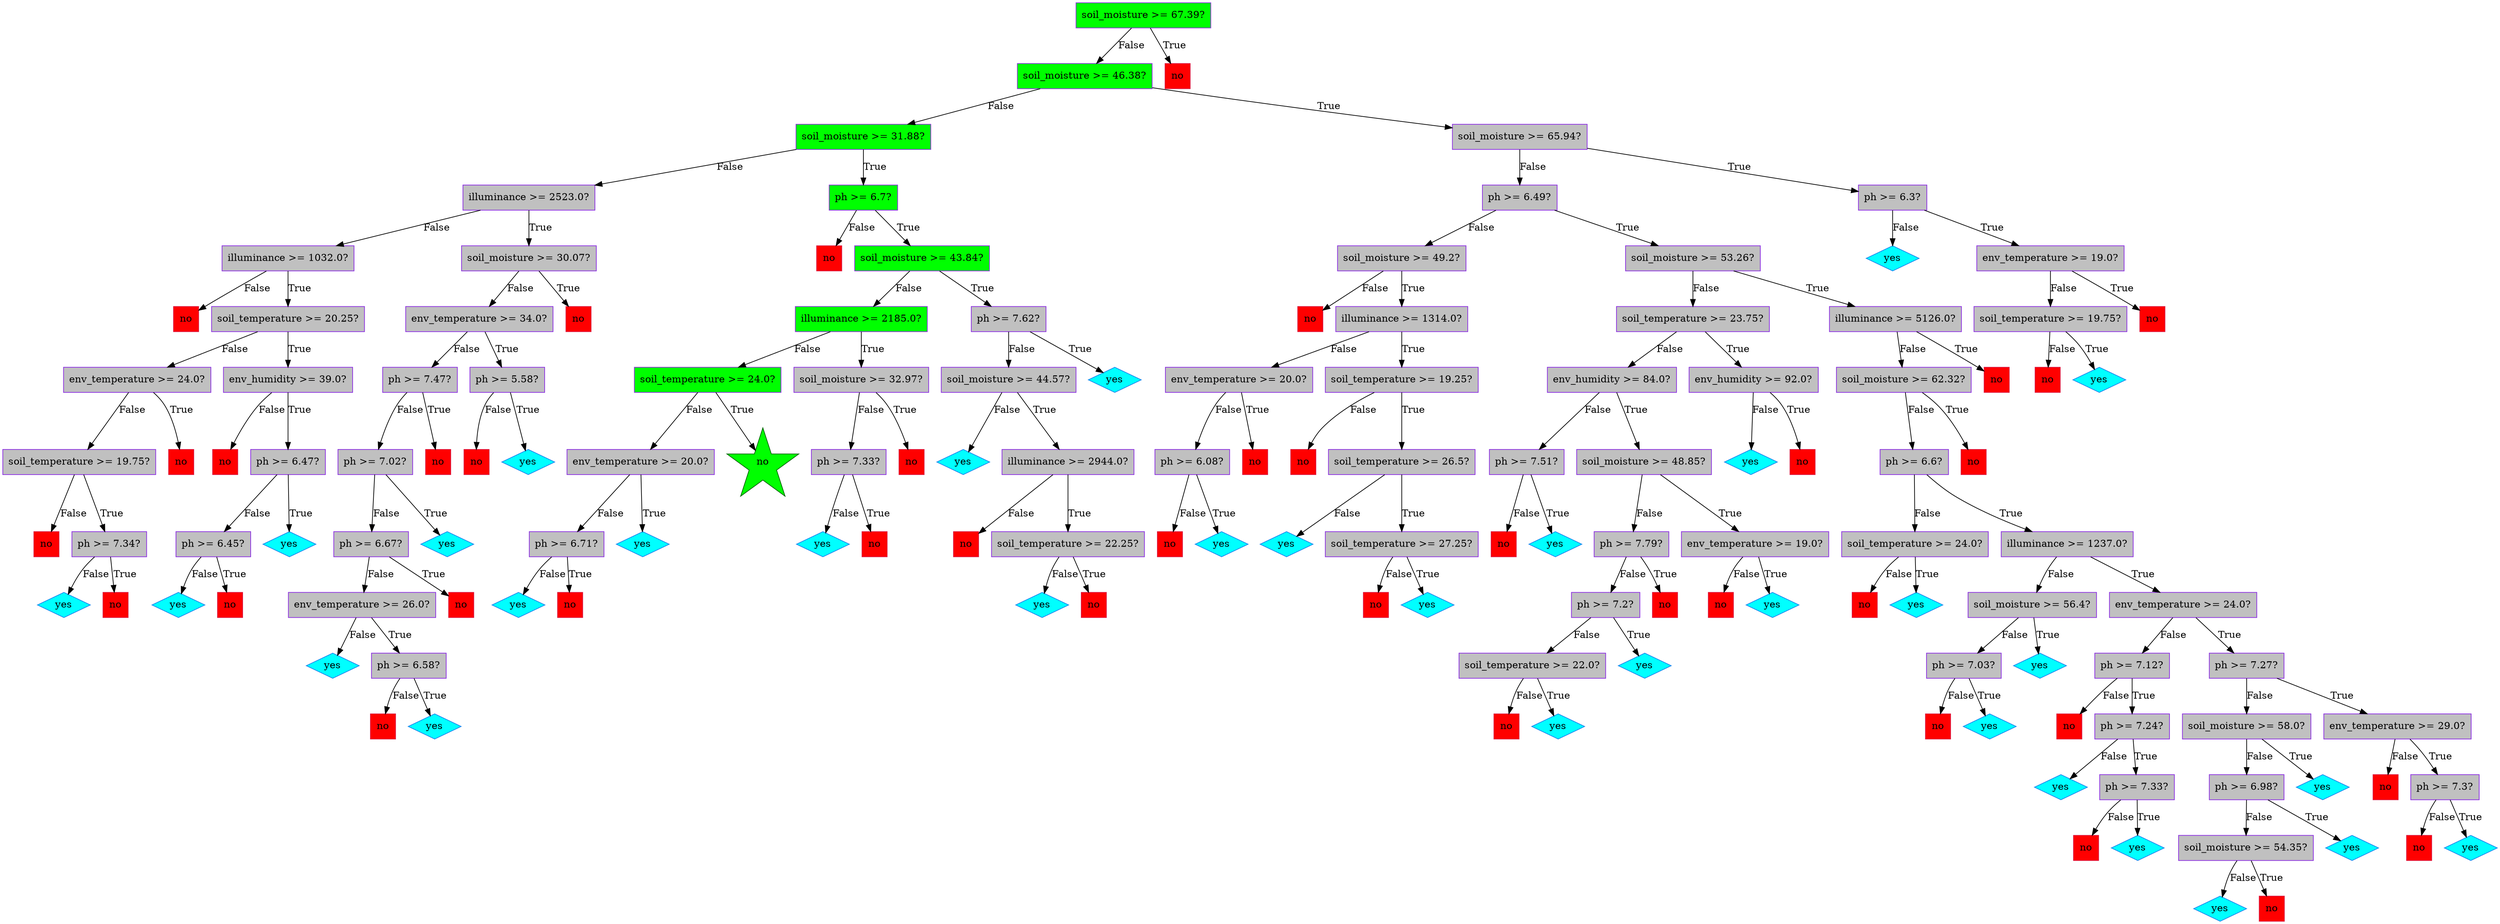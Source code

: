 // Decision Tree Model
digraph {
	a [label="soil_moisture >= 67.39?" color=blueviolet fillcolor=green shape=box style=filled]
	al [label="soil_moisture >= 46.38?" color=blueviolet fillcolor=green shape=box style=filled]
	all [label="soil_moisture >= 31.88?" color=blueviolet fillcolor=green shape=box style=filled]
	alll [label="illuminance >= 2523.0?" color=blueviolet fillcolor=gray shape=box style=filled]
	allll [label="illuminance >= 1032.0?" color=blueviolet fillcolor=gray shape=box style=filled]
	alllll [label=no color=crimson fillcolor=red shape=square style=filled]
	allll -> alllll [label=False]
	allllr [label="soil_temperature >= 20.25?" color=blueviolet fillcolor=gray shape=box style=filled]
	allllrl [label="env_temperature >= 24.0?" color=blueviolet fillcolor=gray shape=box style=filled]
	allllrll [label="soil_temperature >= 19.75?" color=blueviolet fillcolor=gray shape=box style=filled]
	allllrlll [label=no color=crimson fillcolor=red shape=square style=filled]
	allllrll -> allllrlll [label=False]
	allllrllr [label="ph >= 7.34?" color=blueviolet fillcolor=gray shape=box style=filled]
	allllrllrl [label=yes color=dodgerblue2 fillcolor=cyan shape=diamond style=filled]
	allllrllr -> allllrllrl [label=False]
	allllrllrr [label=no color=crimson fillcolor=red shape=square style=filled]
	allllrllr -> allllrllrr [label=True]
	allllrll -> allllrllr [label=True]
	allllrl -> allllrll [label=False]
	allllrlr [label=no color=crimson fillcolor=red shape=square style=filled]
	allllrl -> allllrlr [label=True]
	allllr -> allllrl [label=False]
	allllrr [label="env_humidity >= 39.0?" color=blueviolet fillcolor=gray shape=box style=filled]
	allllrrl [label=no color=crimson fillcolor=red shape=square style=filled]
	allllrr -> allllrrl [label=False]
	allllrrr [label="ph >= 6.47?" color=blueviolet fillcolor=gray shape=box style=filled]
	allllrrrl [label="ph >= 6.45?" color=blueviolet fillcolor=gray shape=box style=filled]
	allllrrrll [label=yes color=dodgerblue2 fillcolor=cyan shape=diamond style=filled]
	allllrrrl -> allllrrrll [label=False]
	allllrrrlr [label=no color=crimson fillcolor=red shape=square style=filled]
	allllrrrl -> allllrrrlr [label=True]
	allllrrr -> allllrrrl [label=False]
	allllrrrr [label=yes color=dodgerblue2 fillcolor=cyan shape=diamond style=filled]
	allllrrr -> allllrrrr [label=True]
	allllrr -> allllrrr [label=True]
	allllr -> allllrr [label=True]
	allll -> allllr [label=True]
	alll -> allll [label=False]
	alllr [label="soil_moisture >= 30.07?" color=blueviolet fillcolor=gray shape=box style=filled]
	alllrl [label="env_temperature >= 34.0?" color=blueviolet fillcolor=gray shape=box style=filled]
	alllrll [label="ph >= 7.47?" color=blueviolet fillcolor=gray shape=box style=filled]
	alllrlll [label="ph >= 7.02?" color=blueviolet fillcolor=gray shape=box style=filled]
	alllrllll [label="ph >= 6.67?" color=blueviolet fillcolor=gray shape=box style=filled]
	alllrlllll [label="env_temperature >= 26.0?" color=blueviolet fillcolor=gray shape=box style=filled]
	alllrllllll [label=yes color=dodgerblue2 fillcolor=cyan shape=diamond style=filled]
	alllrlllll -> alllrllllll [label=False]
	alllrlllllr [label="ph >= 6.58?" color=blueviolet fillcolor=gray shape=box style=filled]
	alllrlllllrl [label=no color=crimson fillcolor=red shape=square style=filled]
	alllrlllllr -> alllrlllllrl [label=False]
	alllrlllllrr [label=yes color=dodgerblue2 fillcolor=cyan shape=diamond style=filled]
	alllrlllllr -> alllrlllllrr [label=True]
	alllrlllll -> alllrlllllr [label=True]
	alllrllll -> alllrlllll [label=False]
	alllrllllr [label=no color=crimson fillcolor=red shape=square style=filled]
	alllrllll -> alllrllllr [label=True]
	alllrlll -> alllrllll [label=False]
	alllrlllr [label=yes color=dodgerblue2 fillcolor=cyan shape=diamond style=filled]
	alllrlll -> alllrlllr [label=True]
	alllrll -> alllrlll [label=False]
	alllrllr [label=no color=crimson fillcolor=red shape=square style=filled]
	alllrll -> alllrllr [label=True]
	alllrl -> alllrll [label=False]
	alllrlr [label="ph >= 5.58?" color=blueviolet fillcolor=gray shape=box style=filled]
	alllrlrl [label=no color=crimson fillcolor=red shape=square style=filled]
	alllrlr -> alllrlrl [label=False]
	alllrlrr [label=yes color=dodgerblue2 fillcolor=cyan shape=diamond style=filled]
	alllrlr -> alllrlrr [label=True]
	alllrl -> alllrlr [label=True]
	alllr -> alllrl [label=False]
	alllrr [label=no color=crimson fillcolor=red shape=square style=filled]
	alllr -> alllrr [label=True]
	alll -> alllr [label=True]
	all -> alll [label=False]
	allr [label="ph >= 6.7?" color=blueviolet fillcolor=green shape=box style=filled]
	allrl [label=no color=crimson fillcolor=red shape=square style=filled]
	allr -> allrl [label=False]
	allrr [label="soil_moisture >= 43.84?" color=blueviolet fillcolor=green shape=box style=filled]
	allrrl [label="illuminance >= 2185.0?" color=blueviolet fillcolor=green shape=box style=filled]
	allrrll [label="soil_temperature >= 24.0?" color=blueviolet fillcolor=green shape=box style=filled]
	allrrlll [label="env_temperature >= 20.0?" color=blueviolet fillcolor=gray shape=box style=filled]
	allrrllll [label="ph >= 6.71?" color=blueviolet fillcolor=gray shape=box style=filled]
	allrrlllll [label=yes color=dodgerblue2 fillcolor=cyan shape=diamond style=filled]
	allrrllll -> allrrlllll [label=False]
	allrrllllr [label=no color=crimson fillcolor=red shape=square style=filled]
	allrrllll -> allrrllllr [label=True]
	allrrlll -> allrrllll [label=False]
	allrrlllr [label=yes color=dodgerblue2 fillcolor=cyan shape=diamond style=filled]
	allrrlll -> allrrlllr [label=True]
	allrrll -> allrrlll [label=False]
	allrrllr [label=no color=darkgreen fillcolor=green shape=star style=filled]
	allrrll -> allrrllr [label=True]
	allrrl -> allrrll [label=False]
	allrrlr [label="soil_moisture >= 32.97?" color=blueviolet fillcolor=gray shape=box style=filled]
	allrrlrl [label="ph >= 7.33?" color=blueviolet fillcolor=gray shape=box style=filled]
	allrrlrll [label=yes color=dodgerblue2 fillcolor=cyan shape=diamond style=filled]
	allrrlrl -> allrrlrll [label=False]
	allrrlrlr [label=no color=crimson fillcolor=red shape=square style=filled]
	allrrlrl -> allrrlrlr [label=True]
	allrrlr -> allrrlrl [label=False]
	allrrlrr [label=no color=crimson fillcolor=red shape=square style=filled]
	allrrlr -> allrrlrr [label=True]
	allrrl -> allrrlr [label=True]
	allrr -> allrrl [label=False]
	allrrr [label="ph >= 7.62?" color=blueviolet fillcolor=gray shape=box style=filled]
	allrrrl [label="soil_moisture >= 44.57?" color=blueviolet fillcolor=gray shape=box style=filled]
	allrrrll [label=yes color=dodgerblue2 fillcolor=cyan shape=diamond style=filled]
	allrrrl -> allrrrll [label=False]
	allrrrlr [label="illuminance >= 2944.0?" color=blueviolet fillcolor=gray shape=box style=filled]
	allrrrlrl [label=no color=crimson fillcolor=red shape=square style=filled]
	allrrrlr -> allrrrlrl [label=False]
	allrrrlrr [label="soil_temperature >= 22.25?" color=blueviolet fillcolor=gray shape=box style=filled]
	allrrrlrrl [label=yes color=dodgerblue2 fillcolor=cyan shape=diamond style=filled]
	allrrrlrr -> allrrrlrrl [label=False]
	allrrrlrrr [label=no color=crimson fillcolor=red shape=square style=filled]
	allrrrlrr -> allrrrlrrr [label=True]
	allrrrlr -> allrrrlrr [label=True]
	allrrrl -> allrrrlr [label=True]
	allrrr -> allrrrl [label=False]
	allrrrr [label=yes color=dodgerblue2 fillcolor=cyan shape=diamond style=filled]
	allrrr -> allrrrr [label=True]
	allrr -> allrrr [label=True]
	allr -> allrr [label=True]
	all -> allr [label=True]
	al -> all [label=False]
	alr [label="soil_moisture >= 65.94?" color=blueviolet fillcolor=gray shape=box style=filled]
	alrl [label="ph >= 6.49?" color=blueviolet fillcolor=gray shape=box style=filled]
	alrll [label="soil_moisture >= 49.2?" color=blueviolet fillcolor=gray shape=box style=filled]
	alrlll [label=no color=crimson fillcolor=red shape=square style=filled]
	alrll -> alrlll [label=False]
	alrllr [label="illuminance >= 1314.0?" color=blueviolet fillcolor=gray shape=box style=filled]
	alrllrl [label="env_temperature >= 20.0?" color=blueviolet fillcolor=gray shape=box style=filled]
	alrllrll [label="ph >= 6.08?" color=blueviolet fillcolor=gray shape=box style=filled]
	alrllrlll [label=no color=crimson fillcolor=red shape=square style=filled]
	alrllrll -> alrllrlll [label=False]
	alrllrllr [label=yes color=dodgerblue2 fillcolor=cyan shape=diamond style=filled]
	alrllrll -> alrllrllr [label=True]
	alrllrl -> alrllrll [label=False]
	alrllrlr [label=no color=crimson fillcolor=red shape=square style=filled]
	alrllrl -> alrllrlr [label=True]
	alrllr -> alrllrl [label=False]
	alrllrr [label="soil_temperature >= 19.25?" color=blueviolet fillcolor=gray shape=box style=filled]
	alrllrrl [label=no color=crimson fillcolor=red shape=square style=filled]
	alrllrr -> alrllrrl [label=False]
	alrllrrr [label="soil_temperature >= 26.5?" color=blueviolet fillcolor=gray shape=box style=filled]
	alrllrrrl [label=yes color=dodgerblue2 fillcolor=cyan shape=diamond style=filled]
	alrllrrr -> alrllrrrl [label=False]
	alrllrrrr [label="soil_temperature >= 27.25?" color=blueviolet fillcolor=gray shape=box style=filled]
	alrllrrrrl [label=no color=crimson fillcolor=red shape=square style=filled]
	alrllrrrr -> alrllrrrrl [label=False]
	alrllrrrrr [label=yes color=dodgerblue2 fillcolor=cyan shape=diamond style=filled]
	alrllrrrr -> alrllrrrrr [label=True]
	alrllrrr -> alrllrrrr [label=True]
	alrllrr -> alrllrrr [label=True]
	alrllr -> alrllrr [label=True]
	alrll -> alrllr [label=True]
	alrl -> alrll [label=False]
	alrlr [label="soil_moisture >= 53.26?" color=blueviolet fillcolor=gray shape=box style=filled]
	alrlrl [label="soil_temperature >= 23.75?" color=blueviolet fillcolor=gray shape=box style=filled]
	alrlrll [label="env_humidity >= 84.0?" color=blueviolet fillcolor=gray shape=box style=filled]
	alrlrlll [label="ph >= 7.51?" color=blueviolet fillcolor=gray shape=box style=filled]
	alrlrllll [label=no color=crimson fillcolor=red shape=square style=filled]
	alrlrlll -> alrlrllll [label=False]
	alrlrlllr [label=yes color=dodgerblue2 fillcolor=cyan shape=diamond style=filled]
	alrlrlll -> alrlrlllr [label=True]
	alrlrll -> alrlrlll [label=False]
	alrlrllr [label="soil_moisture >= 48.85?" color=blueviolet fillcolor=gray shape=box style=filled]
	alrlrllrl [label="ph >= 7.79?" color=blueviolet fillcolor=gray shape=box style=filled]
	alrlrllrll [label="ph >= 7.2?" color=blueviolet fillcolor=gray shape=box style=filled]
	alrlrllrlll [label="soil_temperature >= 22.0?" color=blueviolet fillcolor=gray shape=box style=filled]
	alrlrllrllll [label=no color=crimson fillcolor=red shape=square style=filled]
	alrlrllrlll -> alrlrllrllll [label=False]
	alrlrllrlllr [label=yes color=dodgerblue2 fillcolor=cyan shape=diamond style=filled]
	alrlrllrlll -> alrlrllrlllr [label=True]
	alrlrllrll -> alrlrllrlll [label=False]
	alrlrllrllr [label=yes color=dodgerblue2 fillcolor=cyan shape=diamond style=filled]
	alrlrllrll -> alrlrllrllr [label=True]
	alrlrllrl -> alrlrllrll [label=False]
	alrlrllrlr [label=no color=crimson fillcolor=red shape=square style=filled]
	alrlrllrl -> alrlrllrlr [label=True]
	alrlrllr -> alrlrllrl [label=False]
	alrlrllrr [label="env_temperature >= 19.0?" color=blueviolet fillcolor=gray shape=box style=filled]
	alrlrllrrl [label=no color=crimson fillcolor=red shape=square style=filled]
	alrlrllrr -> alrlrllrrl [label=False]
	alrlrllrrr [label=yes color=dodgerblue2 fillcolor=cyan shape=diamond style=filled]
	alrlrllrr -> alrlrllrrr [label=True]
	alrlrllr -> alrlrllrr [label=True]
	alrlrll -> alrlrllr [label=True]
	alrlrl -> alrlrll [label=False]
	alrlrlr [label="env_humidity >= 92.0?" color=blueviolet fillcolor=gray shape=box style=filled]
	alrlrlrl [label=yes color=dodgerblue2 fillcolor=cyan shape=diamond style=filled]
	alrlrlr -> alrlrlrl [label=False]
	alrlrlrr [label=no color=crimson fillcolor=red shape=square style=filled]
	alrlrlr -> alrlrlrr [label=True]
	alrlrl -> alrlrlr [label=True]
	alrlr -> alrlrl [label=False]
	alrlrr [label="illuminance >= 5126.0?" color=blueviolet fillcolor=gray shape=box style=filled]
	alrlrrl [label="soil_moisture >= 62.32?" color=blueviolet fillcolor=gray shape=box style=filled]
	alrlrrll [label="ph >= 6.6?" color=blueviolet fillcolor=gray shape=box style=filled]
	alrlrrlll [label="soil_temperature >= 24.0?" color=blueviolet fillcolor=gray shape=box style=filled]
	alrlrrllll [label=no color=crimson fillcolor=red shape=square style=filled]
	alrlrrlll -> alrlrrllll [label=False]
	alrlrrlllr [label=yes color=dodgerblue2 fillcolor=cyan shape=diamond style=filled]
	alrlrrlll -> alrlrrlllr [label=True]
	alrlrrll -> alrlrrlll [label=False]
	alrlrrllr [label="illuminance >= 1237.0?" color=blueviolet fillcolor=gray shape=box style=filled]
	alrlrrllrl [label="soil_moisture >= 56.4?" color=blueviolet fillcolor=gray shape=box style=filled]
	alrlrrllrll [label="ph >= 7.03?" color=blueviolet fillcolor=gray shape=box style=filled]
	alrlrrllrlll [label=no color=crimson fillcolor=red shape=square style=filled]
	alrlrrllrll -> alrlrrllrlll [label=False]
	alrlrrllrllr [label=yes color=dodgerblue2 fillcolor=cyan shape=diamond style=filled]
	alrlrrllrll -> alrlrrllrllr [label=True]
	alrlrrllrl -> alrlrrllrll [label=False]
	alrlrrllrlr [label=yes color=dodgerblue2 fillcolor=cyan shape=diamond style=filled]
	alrlrrllrl -> alrlrrllrlr [label=True]
	alrlrrllr -> alrlrrllrl [label=False]
	alrlrrllrr [label="env_temperature >= 24.0?" color=blueviolet fillcolor=gray shape=box style=filled]
	alrlrrllrrl [label="ph >= 7.12?" color=blueviolet fillcolor=gray shape=box style=filled]
	alrlrrllrrll [label=no color=crimson fillcolor=red shape=square style=filled]
	alrlrrllrrl -> alrlrrllrrll [label=False]
	alrlrrllrrlr [label="ph >= 7.24?" color=blueviolet fillcolor=gray shape=box style=filled]
	alrlrrllrrlrl [label=yes color=dodgerblue2 fillcolor=cyan shape=diamond style=filled]
	alrlrrllrrlr -> alrlrrllrrlrl [label=False]
	alrlrrllrrlrr [label="ph >= 7.33?" color=blueviolet fillcolor=gray shape=box style=filled]
	alrlrrllrrlrrl [label=no color=crimson fillcolor=red shape=square style=filled]
	alrlrrllrrlrr -> alrlrrllrrlrrl [label=False]
	alrlrrllrrlrrr [label=yes color=dodgerblue2 fillcolor=cyan shape=diamond style=filled]
	alrlrrllrrlrr -> alrlrrllrrlrrr [label=True]
	alrlrrllrrlr -> alrlrrllrrlrr [label=True]
	alrlrrllrrl -> alrlrrllrrlr [label=True]
	alrlrrllrr -> alrlrrllrrl [label=False]
	alrlrrllrrr [label="ph >= 7.27?" color=blueviolet fillcolor=gray shape=box style=filled]
	alrlrrllrrrl [label="soil_moisture >= 58.0?" color=blueviolet fillcolor=gray shape=box style=filled]
	alrlrrllrrrll [label="ph >= 6.98?" color=blueviolet fillcolor=gray shape=box style=filled]
	alrlrrllrrrlll [label="soil_moisture >= 54.35?" color=blueviolet fillcolor=gray shape=box style=filled]
	alrlrrllrrrllll [label=yes color=dodgerblue2 fillcolor=cyan shape=diamond style=filled]
	alrlrrllrrrlll -> alrlrrllrrrllll [label=False]
	alrlrrllrrrlllr [label=no color=crimson fillcolor=red shape=square style=filled]
	alrlrrllrrrlll -> alrlrrllrrrlllr [label=True]
	alrlrrllrrrll -> alrlrrllrrrlll [label=False]
	alrlrrllrrrllr [label=yes color=dodgerblue2 fillcolor=cyan shape=diamond style=filled]
	alrlrrllrrrll -> alrlrrllrrrllr [label=True]
	alrlrrllrrrl -> alrlrrllrrrll [label=False]
	alrlrrllrrrlr [label=yes color=dodgerblue2 fillcolor=cyan shape=diamond style=filled]
	alrlrrllrrrl -> alrlrrllrrrlr [label=True]
	alrlrrllrrr -> alrlrrllrrrl [label=False]
	alrlrrllrrrr [label="env_temperature >= 29.0?" color=blueviolet fillcolor=gray shape=box style=filled]
	alrlrrllrrrrl [label=no color=crimson fillcolor=red shape=square style=filled]
	alrlrrllrrrr -> alrlrrllrrrrl [label=False]
	alrlrrllrrrrr [label="ph >= 7.3?" color=blueviolet fillcolor=gray shape=box style=filled]
	alrlrrllrrrrrl [label=no color=crimson fillcolor=red shape=square style=filled]
	alrlrrllrrrrr -> alrlrrllrrrrrl [label=False]
	alrlrrllrrrrrr [label=yes color=dodgerblue2 fillcolor=cyan shape=diamond style=filled]
	alrlrrllrrrrr -> alrlrrllrrrrrr [label=True]
	alrlrrllrrrr -> alrlrrllrrrrr [label=True]
	alrlrrllrrr -> alrlrrllrrrr [label=True]
	alrlrrllrr -> alrlrrllrrr [label=True]
	alrlrrllr -> alrlrrllrr [label=True]
	alrlrrll -> alrlrrllr [label=True]
	alrlrrl -> alrlrrll [label=False]
	alrlrrlr [label=no color=crimson fillcolor=red shape=square style=filled]
	alrlrrl -> alrlrrlr [label=True]
	alrlrr -> alrlrrl [label=False]
	alrlrrr [label=no color=crimson fillcolor=red shape=square style=filled]
	alrlrr -> alrlrrr [label=True]
	alrlr -> alrlrr [label=True]
	alrl -> alrlr [label=True]
	alr -> alrl [label=False]
	alrr [label="ph >= 6.3?" color=blueviolet fillcolor=gray shape=box style=filled]
	alrrl [label=yes color=dodgerblue2 fillcolor=cyan shape=diamond style=filled]
	alrr -> alrrl [label=False]
	alrrr [label="env_temperature >= 19.0?" color=blueviolet fillcolor=gray shape=box style=filled]
	alrrrl [label="soil_temperature >= 19.75?" color=blueviolet fillcolor=gray shape=box style=filled]
	alrrrll [label=no color=crimson fillcolor=red shape=square style=filled]
	alrrrl -> alrrrll [label=False]
	alrrrlr [label=yes color=dodgerblue2 fillcolor=cyan shape=diamond style=filled]
	alrrrl -> alrrrlr [label=True]
	alrrr -> alrrrl [label=False]
	alrrrr [label=no color=crimson fillcolor=red shape=square style=filled]
	alrrr -> alrrrr [label=True]
	alrr -> alrrr [label=True]
	alr -> alrr [label=True]
	al -> alr [label=True]
	a -> al [label=False]
	ar [label=no color=crimson fillcolor=red shape=square style=filled]
	a -> ar [label=True]
}
